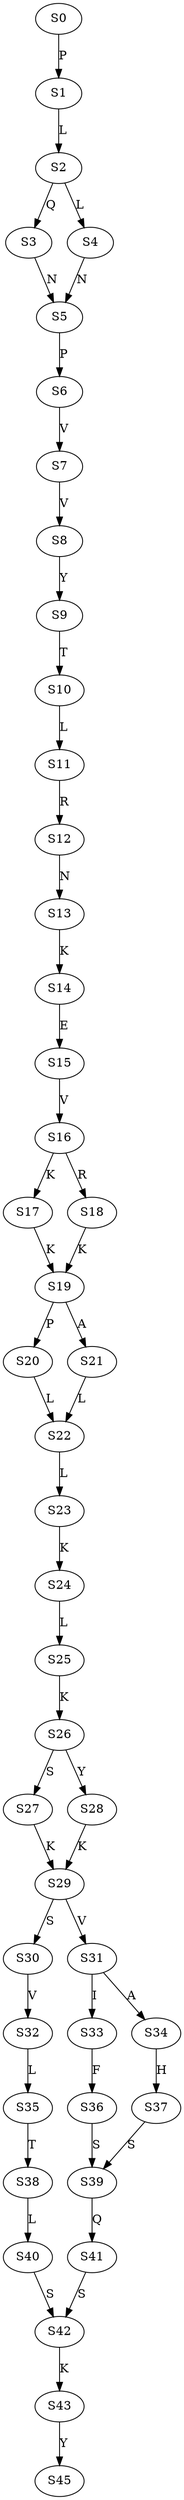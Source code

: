 strict digraph  {
	S0 -> S1 [ label = P ];
	S1 -> S2 [ label = L ];
	S2 -> S3 [ label = Q ];
	S2 -> S4 [ label = L ];
	S3 -> S5 [ label = N ];
	S4 -> S5 [ label = N ];
	S5 -> S6 [ label = P ];
	S6 -> S7 [ label = V ];
	S7 -> S8 [ label = V ];
	S8 -> S9 [ label = Y ];
	S9 -> S10 [ label = T ];
	S10 -> S11 [ label = L ];
	S11 -> S12 [ label = R ];
	S12 -> S13 [ label = N ];
	S13 -> S14 [ label = K ];
	S14 -> S15 [ label = E ];
	S15 -> S16 [ label = V ];
	S16 -> S17 [ label = K ];
	S16 -> S18 [ label = R ];
	S17 -> S19 [ label = K ];
	S18 -> S19 [ label = K ];
	S19 -> S20 [ label = P ];
	S19 -> S21 [ label = A ];
	S20 -> S22 [ label = L ];
	S21 -> S22 [ label = L ];
	S22 -> S23 [ label = L ];
	S23 -> S24 [ label = K ];
	S24 -> S25 [ label = L ];
	S25 -> S26 [ label = K ];
	S26 -> S27 [ label = S ];
	S26 -> S28 [ label = Y ];
	S27 -> S29 [ label = K ];
	S28 -> S29 [ label = K ];
	S29 -> S30 [ label = S ];
	S29 -> S31 [ label = V ];
	S30 -> S32 [ label = V ];
	S31 -> S33 [ label = I ];
	S31 -> S34 [ label = A ];
	S32 -> S35 [ label = L ];
	S33 -> S36 [ label = F ];
	S34 -> S37 [ label = H ];
	S35 -> S38 [ label = T ];
	S36 -> S39 [ label = S ];
	S37 -> S39 [ label = S ];
	S38 -> S40 [ label = L ];
	S39 -> S41 [ label = Q ];
	S40 -> S42 [ label = S ];
	S41 -> S42 [ label = S ];
	S42 -> S43 [ label = K ];
	S43 -> S45 [ label = Y ];
}
